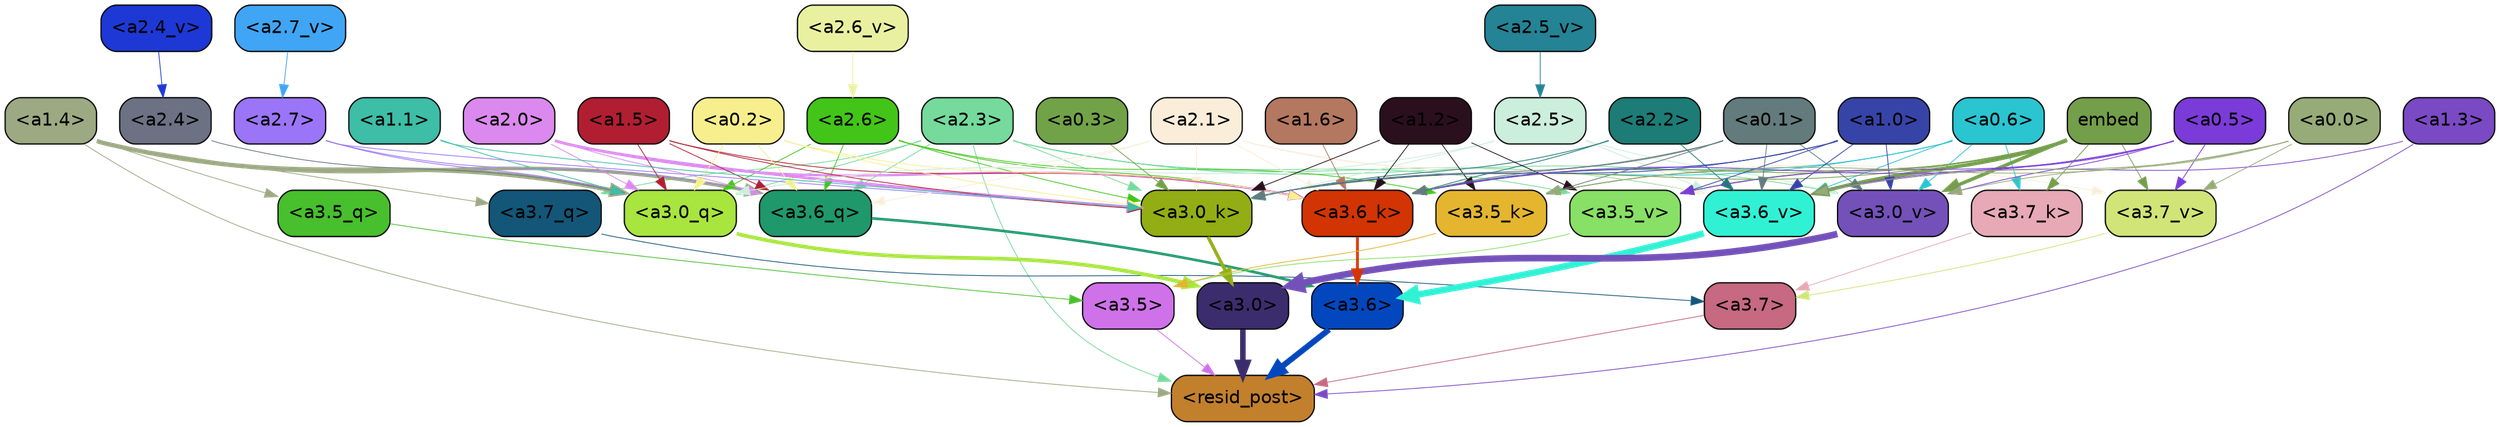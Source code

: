 strict digraph "" {
	graph [bgcolor=transparent,
		layout=dot,
		overlap=false,
		splines=true
	];
	"<a3.7>"	[color=black,
		fillcolor="#c66981",
		fontname=Helvetica,
		shape=box,
		style="filled, rounded"];
	"<resid_post>"	[color=black,
		fillcolor="#c2802d",
		fontname=Helvetica,
		shape=box,
		style="filled, rounded"];
	"<a3.7>" -> "<resid_post>"	[color="#c66981",
		penwidth=0.6239100098609924];
	"<a3.6>"	[color=black,
		fillcolor="#0347be",
		fontname=Helvetica,
		shape=box,
		style="filled, rounded"];
	"<a3.6>" -> "<resid_post>"	[color="#0347be",
		penwidth=4.569062113761902];
	"<a3.5>"	[color=black,
		fillcolor="#cf71e9",
		fontname=Helvetica,
		shape=box,
		style="filled, rounded"];
	"<a3.5>" -> "<resid_post>"	[color="#cf71e9",
		penwidth=0.6];
	"<a3.0>"	[color=black,
		fillcolor="#3b2d6d",
		fontname=Helvetica,
		shape=box,
		style="filled, rounded"];
	"<a3.0>" -> "<resid_post>"	[color="#3b2d6d",
		penwidth=4.283544182777405];
	"<a2.3>"	[color=black,
		fillcolor="#75da9b",
		fontname=Helvetica,
		shape=box,
		style="filled, rounded"];
	"<a2.3>" -> "<resid_post>"	[color="#75da9b",
		penwidth=0.6];
	"<a3.7_q>"	[color=black,
		fillcolor="#135678",
		fontname=Helvetica,
		shape=box,
		style="filled, rounded"];
	"<a2.3>" -> "<a3.7_q>"	[color="#75da9b",
		penwidth=0.6];
	"<a3.6_q>"	[color=black,
		fillcolor="#1f986c",
		fontname=Helvetica,
		shape=box,
		style="filled, rounded"];
	"<a2.3>" -> "<a3.6_q>"	[color="#75da9b",
		penwidth=0.6];
	"<a3.0_q>"	[color=black,
		fillcolor="#a8e53e",
		fontname=Helvetica,
		shape=box,
		style="filled, rounded"];
	"<a2.3>" -> "<a3.0_q>"	[color="#75da9b",
		penwidth=0.6];
	"<a3.0_k>"	[color=black,
		fillcolor="#93ad14",
		fontname=Helvetica,
		shape=box,
		style="filled, rounded"];
	"<a2.3>" -> "<a3.0_k>"	[color="#75da9b",
		penwidth=0.6];
	"<a3.6_v>"	[color=black,
		fillcolor="#31f1d5",
		fontname=Helvetica,
		shape=box,
		style="filled, rounded"];
	"<a2.3>" -> "<a3.6_v>"	[color="#75da9b",
		penwidth=0.6];
	"<a3.5_v>"	[color=black,
		fillcolor="#88e066",
		fontname=Helvetica,
		shape=box,
		style="filled, rounded"];
	"<a2.3>" -> "<a3.5_v>"	[color="#75da9b",
		penwidth=0.6];
	"<a3.0_v>"	[color=black,
		fillcolor="#7351b9",
		fontname=Helvetica,
		shape=box,
		style="filled, rounded"];
	"<a2.3>" -> "<a3.0_v>"	[color="#75da9b",
		penwidth=0.6];
	"<a1.4>"	[color=black,
		fillcolor="#9ca983",
		fontname=Helvetica,
		shape=box,
		style="filled, rounded"];
	"<a1.4>" -> "<resid_post>"	[color="#9ca983",
		penwidth=0.6];
	"<a1.4>" -> "<a3.7_q>"	[color="#9ca983",
		penwidth=0.6];
	"<a1.4>" -> "<a3.6_q>"	[color="#9ca983",
		penwidth=2.7934007048606873];
	"<a3.5_q>"	[color=black,
		fillcolor="#48bf2d",
		fontname=Helvetica,
		shape=box,
		style="filled, rounded"];
	"<a1.4>" -> "<a3.5_q>"	[color="#9ca983",
		penwidth=0.6];
	"<a1.4>" -> "<a3.0_q>"	[color="#9ca983",
		penwidth=3.340754985809326];
	"<a1.3>"	[color=black,
		fillcolor="#7a49c4",
		fontname=Helvetica,
		shape=box,
		style="filled, rounded"];
	"<a1.3>" -> "<resid_post>"	[color="#7a49c4",
		penwidth=0.6];
	"<a1.3>" -> "<a3.6_v>"	[color="#7a49c4",
		penwidth=0.6];
	"<a3.7_q>" -> "<a3.7>"	[color="#135678",
		penwidth=0.6];
	"<a3.6_q>" -> "<a3.6>"	[color="#1f986c",
		penwidth=2.0347584784030914];
	"<a3.5_q>" -> "<a3.5>"	[color="#48bf2d",
		penwidth=0.6];
	"<a3.0_q>" -> "<a3.0>"	[color="#a8e53e",
		penwidth=2.8635367155075073];
	"<a3.7_k>"	[color=black,
		fillcolor="#e7a9b5",
		fontname=Helvetica,
		shape=box,
		style="filled, rounded"];
	"<a3.7_k>" -> "<a3.7>"	[color="#e7a9b5",
		penwidth=0.6];
	"<a3.6_k>"	[color=black,
		fillcolor="#d33403",
		fontname=Helvetica,
		shape=box,
		style="filled, rounded"];
	"<a3.6_k>" -> "<a3.6>"	[color="#d33403",
		penwidth=2.1760786175727844];
	"<a3.5_k>"	[color=black,
		fillcolor="#e4b52f",
		fontname=Helvetica,
		shape=box,
		style="filled, rounded"];
	"<a3.5_k>" -> "<a3.5>"	[color="#e4b52f",
		penwidth=0.6];
	"<a3.0_k>" -> "<a3.0>"	[color="#93ad14",
		penwidth=2.632905662059784];
	"<a3.7_v>"	[color=black,
		fillcolor="#d0e478",
		fontname=Helvetica,
		shape=box,
		style="filled, rounded"];
	"<a3.7_v>" -> "<a3.7>"	[color="#d0e478",
		penwidth=0.6];
	"<a3.6_v>" -> "<a3.6>"	[color="#31f1d5",
		penwidth=4.981305837631226];
	"<a3.5_v>" -> "<a3.5>"	[color="#88e066",
		penwidth=0.6];
	"<a3.0_v>" -> "<a3.0>"	[color="#7351b9",
		penwidth=5.168330669403076];
	"<a2.7>"	[color=black,
		fillcolor="#9b75f8",
		fontname=Helvetica,
		shape=box,
		style="filled, rounded"];
	"<a2.7>" -> "<a3.6_q>"	[color="#9b75f8",
		penwidth=0.6];
	"<a2.7>" -> "<a3.0_q>"	[color="#9b75f8",
		penwidth=0.6];
	"<a2.7>" -> "<a3.0_k>"	[color="#9b75f8",
		penwidth=0.6];
	"<a2.6>"	[color=black,
		fillcolor="#42c518",
		fontname=Helvetica,
		shape=box,
		style="filled, rounded"];
	"<a2.6>" -> "<a3.6_q>"	[color="#42c518",
		penwidth=0.6];
	"<a2.6>" -> "<a3.0_q>"	[color="#42c518",
		penwidth=0.6];
	"<a2.6>" -> "<a3.6_k>"	[color="#42c518",
		penwidth=0.6];
	"<a2.6>" -> "<a3.5_k>"	[color="#42c518",
		penwidth=0.6];
	"<a2.6>" -> "<a3.0_k>"	[color="#42c518",
		penwidth=0.6];
	"<a2.1>"	[color=black,
		fillcolor="#faeeda",
		fontname=Helvetica,
		shape=box,
		style="filled, rounded"];
	"<a2.1>" -> "<a3.6_q>"	[color="#faeeda",
		penwidth=0.6];
	"<a2.1>" -> "<a3.0_q>"	[color="#faeeda",
		penwidth=0.6];
	"<a2.1>" -> "<a3.6_k>"	[color="#faeeda",
		penwidth=0.6];
	"<a2.1>" -> "<a3.0_k>"	[color="#faeeda",
		penwidth=0.6];
	"<a2.1>" -> "<a3.7_v>"	[color="#faeeda",
		penwidth=0.6];
	"<a2.1>" -> "<a3.6_v>"	[color="#faeeda",
		penwidth=0.6];
	"<a2.0>"	[color=black,
		fillcolor="#db89ee",
		fontname=Helvetica,
		shape=box,
		style="filled, rounded"];
	"<a2.0>" -> "<a3.6_q>"	[color="#db89ee",
		penwidth=0.6];
	"<a2.0>" -> "<a3.0_q>"	[color="#db89ee",
		penwidth=0.6];
	"<a2.0>" -> "<a3.6_k>"	[color="#db89ee",
		penwidth=1.6382827460765839];
	"<a2.0>" -> "<a3.0_k>"	[color="#db89ee",
		penwidth=2.161143198609352];
	"<a1.5>"	[color=black,
		fillcolor="#b11e31",
		fontname=Helvetica,
		shape=box,
		style="filled, rounded"];
	"<a1.5>" -> "<a3.6_q>"	[color="#b11e31",
		penwidth=0.6];
	"<a1.5>" -> "<a3.0_q>"	[color="#b11e31",
		penwidth=0.6];
	"<a1.5>" -> "<a3.6_k>"	[color="#b11e31",
		penwidth=0.6];
	"<a1.5>" -> "<a3.0_k>"	[color="#b11e31",
		penwidth=0.6];
	"<a0.2>"	[color=black,
		fillcolor="#f7ef8e",
		fontname=Helvetica,
		shape=box,
		style="filled, rounded"];
	"<a0.2>" -> "<a3.6_q>"	[color="#f7ef8e",
		penwidth=0.6];
	"<a0.2>" -> "<a3.0_q>"	[color="#f7ef8e",
		penwidth=0.6];
	"<a0.2>" -> "<a3.6_k>"	[color="#f7ef8e",
		penwidth=0.6];
	"<a0.2>" -> "<a3.0_k>"	[color="#f7ef8e",
		penwidth=0.6];
	"<a2.5>"	[color=black,
		fillcolor="#cceedc",
		fontname=Helvetica,
		shape=box,
		style="filled, rounded"];
	"<a2.5>" -> "<a3.0_q>"	[color="#cceedc",
		penwidth=0.6];
	"<a2.5>" -> "<a3.0_k>"	[color="#cceedc",
		penwidth=0.6];
	"<a2.5>" -> "<a3.6_v>"	[color="#cceedc",
		penwidth=0.6];
	"<a2.5>" -> "<a3.0_v>"	[color="#cceedc",
		penwidth=0.6];
	"<a2.4>"	[color=black,
		fillcolor="#6c7283",
		fontname=Helvetica,
		shape=box,
		style="filled, rounded"];
	"<a2.4>" -> "<a3.0_q>"	[color="#6c7283",
		penwidth=0.6];
	"<a1.1>"	[color=black,
		fillcolor="#3ebda7",
		fontname=Helvetica,
		shape=box,
		style="filled, rounded"];
	"<a1.1>" -> "<a3.0_q>"	[color="#3ebda7",
		penwidth=0.6];
	"<a1.1>" -> "<a3.0_k>"	[color="#3ebda7",
		penwidth=0.6];
	"<a0.6>"	[color=black,
		fillcolor="#2bc4d1",
		fontname=Helvetica,
		shape=box,
		style="filled, rounded"];
	"<a0.6>" -> "<a3.7_k>"	[color="#2bc4d1",
		penwidth=0.6];
	"<a0.6>" -> "<a3.6_k>"	[color="#2bc4d1",
		penwidth=0.6];
	"<a0.6>" -> "<a3.0_k>"	[color="#2bc4d1",
		penwidth=0.6];
	"<a0.6>" -> "<a3.6_v>"	[color="#2bc4d1",
		penwidth=0.6];
	"<a0.6>" -> "<a3.0_v>"	[color="#2bc4d1",
		penwidth=0.6];
	embed	[color=black,
		fillcolor="#739f4b",
		fontname=Helvetica,
		shape=box,
		style="filled, rounded"];
	embed -> "<a3.7_k>"	[color="#739f4b",
		penwidth=0.6];
	embed -> "<a3.6_k>"	[color="#739f4b",
		penwidth=0.6];
	embed -> "<a3.5_k>"	[color="#739f4b",
		penwidth=0.6];
	embed -> "<a3.0_k>"	[color="#739f4b",
		penwidth=0.6];
	embed -> "<a3.7_v>"	[color="#739f4b",
		penwidth=0.6];
	embed -> "<a3.6_v>"	[color="#739f4b",
		penwidth=2.7825746536254883];
	embed -> "<a3.5_v>"	[color="#739f4b",
		penwidth=0.6];
	embed -> "<a3.0_v>"	[color="#739f4b",
		penwidth=2.6950180530548096];
	"<a2.2>"	[color=black,
		fillcolor="#1d7c76",
		fontname=Helvetica,
		shape=box,
		style="filled, rounded"];
	"<a2.2>" -> "<a3.6_k>"	[color="#1d7c76",
		penwidth=0.6];
	"<a2.2>" -> "<a3.0_k>"	[color="#1d7c76",
		penwidth=0.6];
	"<a2.2>" -> "<a3.6_v>"	[color="#1d7c76",
		penwidth=0.6];
	"<a1.6>"	[color=black,
		fillcolor="#b47860",
		fontname=Helvetica,
		shape=box,
		style="filled, rounded"];
	"<a1.6>" -> "<a3.6_k>"	[color="#b47860",
		penwidth=0.6];
	"<a1.2>"	[color=black,
		fillcolor="#2a101c",
		fontname=Helvetica,
		shape=box,
		style="filled, rounded"];
	"<a1.2>" -> "<a3.6_k>"	[color="#2a101c",
		penwidth=0.6];
	"<a1.2>" -> "<a3.5_k>"	[color="#2a101c",
		penwidth=0.6];
	"<a1.2>" -> "<a3.0_k>"	[color="#2a101c",
		penwidth=0.6];
	"<a1.2>" -> "<a3.5_v>"	[color="#2a101c",
		penwidth=0.6];
	"<a1.0>"	[color=black,
		fillcolor="#3744a7",
		fontname=Helvetica,
		shape=box,
		style="filled, rounded"];
	"<a1.0>" -> "<a3.6_k>"	[color="#3744a7",
		penwidth=0.6];
	"<a1.0>" -> "<a3.0_k>"	[color="#3744a7",
		penwidth=0.6];
	"<a1.0>" -> "<a3.6_v>"	[color="#3744a7",
		penwidth=0.6];
	"<a1.0>" -> "<a3.5_v>"	[color="#3744a7",
		penwidth=0.6];
	"<a1.0>" -> "<a3.0_v>"	[color="#3744a7",
		penwidth=0.6];
	"<a0.5>"	[color=black,
		fillcolor="#7b3bd8",
		fontname=Helvetica,
		shape=box,
		style="filled, rounded"];
	"<a0.5>" -> "<a3.6_k>"	[color="#7b3bd8",
		penwidth=0.6];
	"<a0.5>" -> "<a3.7_v>"	[color="#7b3bd8",
		penwidth=0.6];
	"<a0.5>" -> "<a3.6_v>"	[color="#7b3bd8",
		penwidth=0.6];
	"<a0.5>" -> "<a3.5_v>"	[color="#7b3bd8",
		penwidth=0.6];
	"<a0.5>" -> "<a3.0_v>"	[color="#7b3bd8",
		penwidth=0.6];
	"<a0.1>"	[color=black,
		fillcolor="#637b7c",
		fontname=Helvetica,
		shape=box,
		style="filled, rounded"];
	"<a0.1>" -> "<a3.6_k>"	[color="#637b7c",
		penwidth=0.6];
	"<a0.1>" -> "<a3.5_k>"	[color="#637b7c",
		penwidth=0.6];
	"<a0.1>" -> "<a3.0_k>"	[color="#637b7c",
		penwidth=0.6];
	"<a0.1>" -> "<a3.6_v>"	[color="#637b7c",
		penwidth=0.6];
	"<a0.1>" -> "<a3.0_v>"	[color="#637b7c",
		penwidth=0.6];
	"<a0.0>"	[color=black,
		fillcolor="#96ab77",
		fontname=Helvetica,
		shape=box,
		style="filled, rounded"];
	"<a0.0>" -> "<a3.5_k>"	[color="#96ab77",
		penwidth=0.6];
	"<a0.0>" -> "<a3.7_v>"	[color="#96ab77",
		penwidth=0.6];
	"<a0.0>" -> "<a3.6_v>"	[color="#96ab77",
		penwidth=0.6];
	"<a0.0>" -> "<a3.0_v>"	[color="#96ab77",
		penwidth=0.6];
	"<a0.3>"	[color=black,
		fillcolor="#72a248",
		fontname=Helvetica,
		shape=box,
		style="filled, rounded"];
	"<a0.3>" -> "<a3.0_k>"	[color="#72a248",
		penwidth=0.6];
	"<a2.7_v>"	[color=black,
		fillcolor="#40a5f4",
		fontname=Helvetica,
		shape=box,
		style="filled, rounded"];
	"<a2.7_v>" -> "<a2.7>"	[color="#40a5f4",
		penwidth=0.6];
	"<a2.6_v>"	[color=black,
		fillcolor="#e9f1a1",
		fontname=Helvetica,
		shape=box,
		style="filled, rounded"];
	"<a2.6_v>" -> "<a2.6>"	[color="#e9f1a1",
		penwidth=0.6];
	"<a2.5_v>"	[color=black,
		fillcolor="#248394",
		fontname=Helvetica,
		shape=box,
		style="filled, rounded"];
	"<a2.5_v>" -> "<a2.5>"	[color="#248394",
		penwidth=0.6];
	"<a2.4_v>"	[color=black,
		fillcolor="#1d38d5",
		fontname=Helvetica,
		shape=box,
		style="filled, rounded"];
	"<a2.4_v>" -> "<a2.4>"	[color="#1d38d5",
		penwidth=0.6];
}
